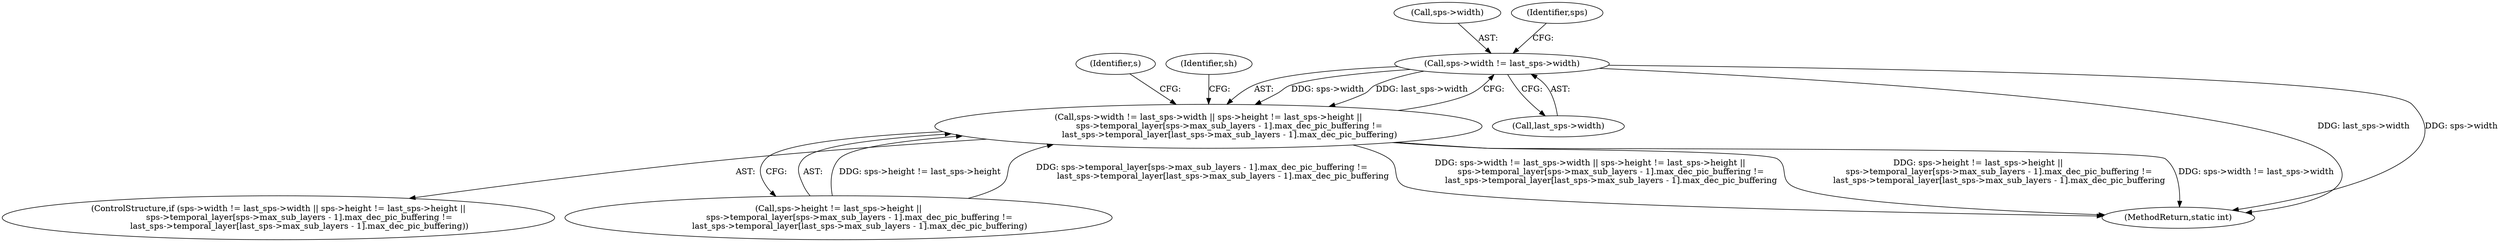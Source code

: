 digraph "0_FFmpeg_54655623a82632e7624714d7b2a3e039dc5faa7e_0@pointer" {
"1000370" [label="(Call,sps->width != last_sps->width)"];
"1000369" [label="(Call,sps->width != last_sps->width || sps->height != last_sps->height ||\n                sps->temporal_layer[sps->max_sub_layers - 1].max_dec_pic_buffering !=\n                last_sps->temporal_layer[last_sps->max_sub_layers - 1].max_dec_pic_buffering)"];
"1000371" [label="(Call,sps->width)"];
"1000374" [label="(Call,last_sps->width)"];
"1000380" [label="(Identifier,sps)"];
"1000369" [label="(Call,sps->width != last_sps->width || sps->height != last_sps->height ||\n                sps->temporal_layer[sps->max_sub_layers - 1].max_dec_pic_buffering !=\n                last_sps->temporal_layer[last_sps->max_sub_layers - 1].max_dec_pic_buffering)"];
"1000368" [label="(ControlStructure,if (sps->width != last_sps->width || sps->height != last_sps->height ||\n                sps->temporal_layer[sps->max_sub_layers - 1].max_dec_pic_buffering !=\n                last_sps->temporal_layer[last_sps->max_sub_layers - 1].max_dec_pic_buffering))"];
"1000414" [label="(Identifier,s)"];
"1000377" [label="(Call,sps->height != last_sps->height ||\n                sps->temporal_layer[sps->max_sub_layers - 1].max_dec_pic_buffering !=\n                last_sps->temporal_layer[last_sps->max_sub_layers - 1].max_dec_pic_buffering)"];
"1002212" [label="(MethodReturn,static int)"];
"1000410" [label="(Identifier,sh)"];
"1000370" [label="(Call,sps->width != last_sps->width)"];
"1000370" -> "1000369"  [label="AST: "];
"1000370" -> "1000374"  [label="CFG: "];
"1000371" -> "1000370"  [label="AST: "];
"1000374" -> "1000370"  [label="AST: "];
"1000380" -> "1000370"  [label="CFG: "];
"1000369" -> "1000370"  [label="CFG: "];
"1000370" -> "1002212"  [label="DDG: last_sps->width"];
"1000370" -> "1002212"  [label="DDG: sps->width"];
"1000370" -> "1000369"  [label="DDG: sps->width"];
"1000370" -> "1000369"  [label="DDG: last_sps->width"];
"1000369" -> "1000368"  [label="AST: "];
"1000369" -> "1000377"  [label="CFG: "];
"1000377" -> "1000369"  [label="AST: "];
"1000410" -> "1000369"  [label="CFG: "];
"1000414" -> "1000369"  [label="CFG: "];
"1000369" -> "1002212"  [label="DDG: sps->width != last_sps->width || sps->height != last_sps->height ||\n                sps->temporal_layer[sps->max_sub_layers - 1].max_dec_pic_buffering !=\n                last_sps->temporal_layer[last_sps->max_sub_layers - 1].max_dec_pic_buffering"];
"1000369" -> "1002212"  [label="DDG: sps->height != last_sps->height ||\n                sps->temporal_layer[sps->max_sub_layers - 1].max_dec_pic_buffering !=\n                last_sps->temporal_layer[last_sps->max_sub_layers - 1].max_dec_pic_buffering"];
"1000369" -> "1002212"  [label="DDG: sps->width != last_sps->width"];
"1000377" -> "1000369"  [label="DDG: sps->height != last_sps->height"];
"1000377" -> "1000369"  [label="DDG: sps->temporal_layer[sps->max_sub_layers - 1].max_dec_pic_buffering !=\n                last_sps->temporal_layer[last_sps->max_sub_layers - 1].max_dec_pic_buffering"];
}
